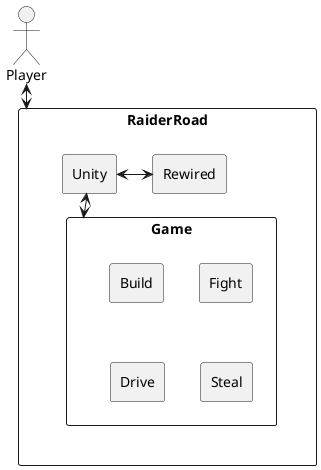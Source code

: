 ﻿@startuml
'' SimpleArch

actor Player

rectangle RaiderRoad {
	rectangle Unity
	rectangle Rewired
	rectangle Game {
		rectangle Build
		rectangle Fight
		rectangle Drive
		rectangle Steal
	}
}

Player <--> RaiderRoad
Unity <--> Game
Unity <-> Rewired

@enduml